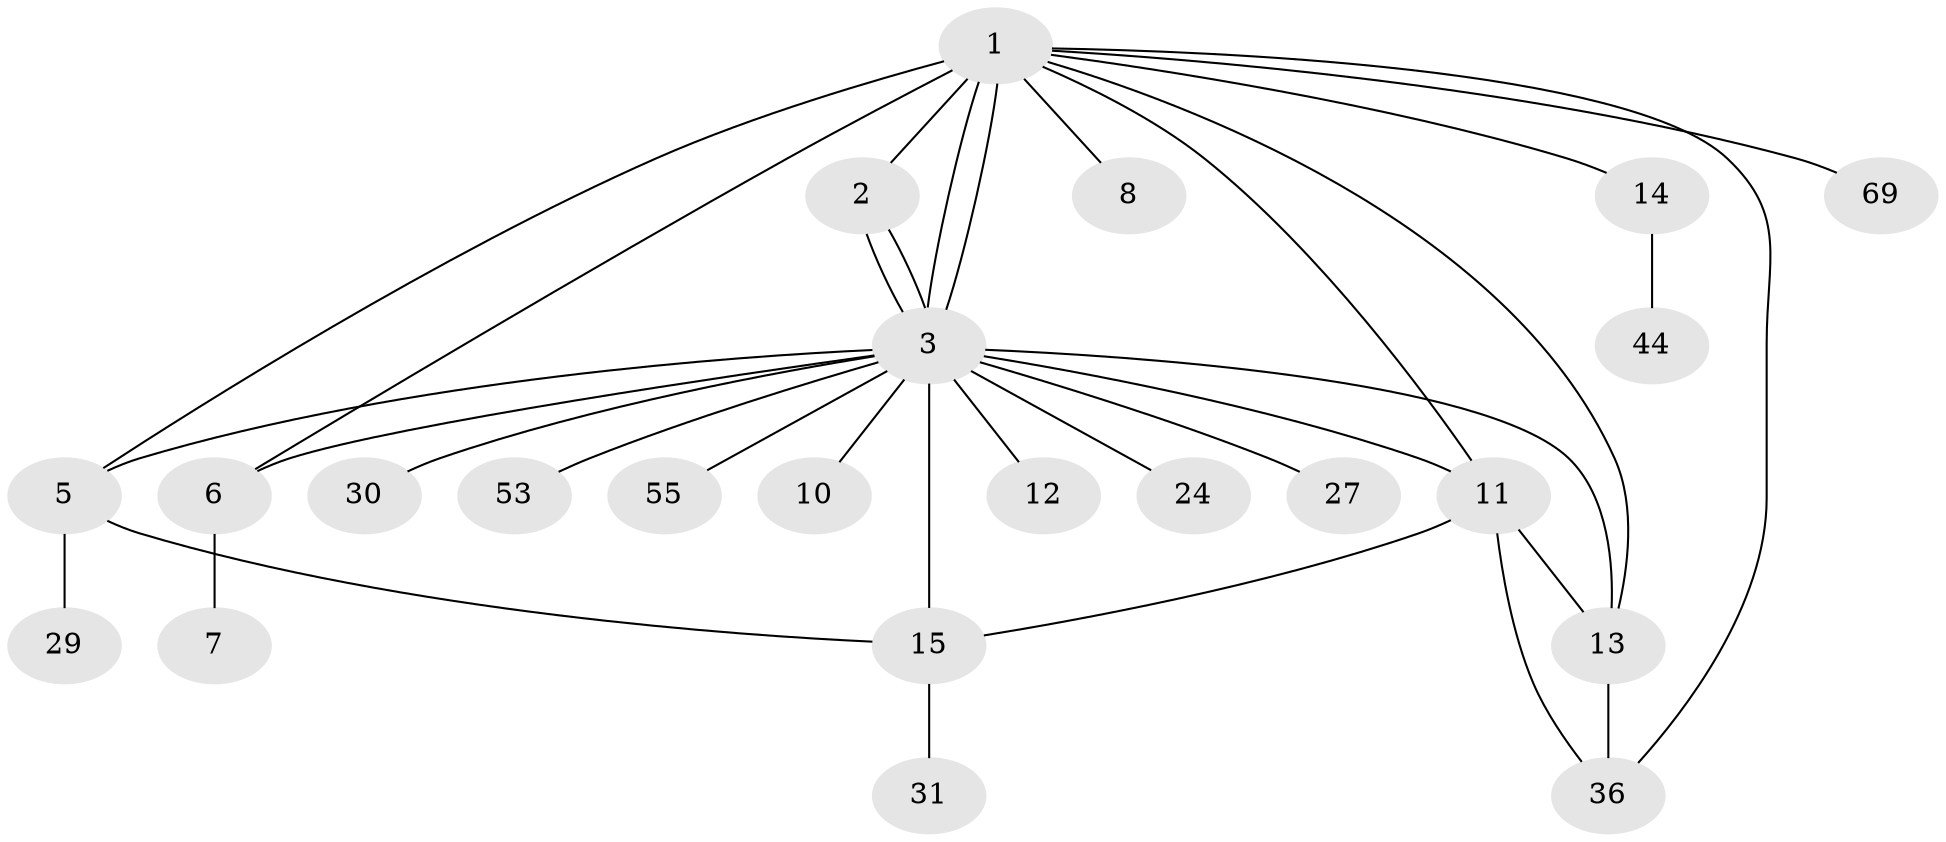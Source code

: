 // original degree distribution, {11: 0.012987012987012988, 5: 0.025974025974025976, 17: 0.012987012987012988, 8: 0.025974025974025976, 7: 0.03896103896103896, 4: 0.06493506493506493, 1: 0.5324675324675324, 6: 0.012987012987012988, 3: 0.12987012987012986, 2: 0.14285714285714285}
// Generated by graph-tools (version 1.1) at 2025/18/03/04/25 18:18:08]
// undirected, 23 vertices, 34 edges
graph export_dot {
graph [start="1"]
  node [color=gray90,style=filled];
  1 [super="+20+4"];
  2 [super="+63+16"];
  3 [super="+19+22"];
  5 [super="+33+43+41+9+65"];
  6 [super="+60"];
  7;
  8;
  10;
  11 [super="+73+74+38"];
  12 [super="+40+32"];
  13 [super="+37+42+17"];
  14 [super="+28+26"];
  15 [super="+48+18"];
  24;
  27;
  29 [super="+59"];
  30 [super="+35"];
  31;
  36 [super="+46"];
  44;
  53;
  55;
  69;
  1 -- 2;
  1 -- 3 [weight=2];
  1 -- 3;
  1 -- 5 [weight=3];
  1 -- 8;
  1 -- 14;
  1 -- 69;
  1 -- 36;
  1 -- 6;
  1 -- 11;
  1 -- 13;
  2 -- 3;
  2 -- 3;
  3 -- 5 [weight=3];
  3 -- 10;
  3 -- 12 [weight=2];
  3 -- 13;
  3 -- 15 [weight=2];
  3 -- 24;
  3 -- 27;
  3 -- 30;
  3 -- 53;
  3 -- 55;
  3 -- 6;
  3 -- 11;
  5 -- 29 [weight=2];
  5 -- 15 [weight=2];
  6 -- 7;
  11 -- 13;
  11 -- 15;
  11 -- 36;
  13 -- 36;
  14 -- 44;
  15 -- 31;
}
